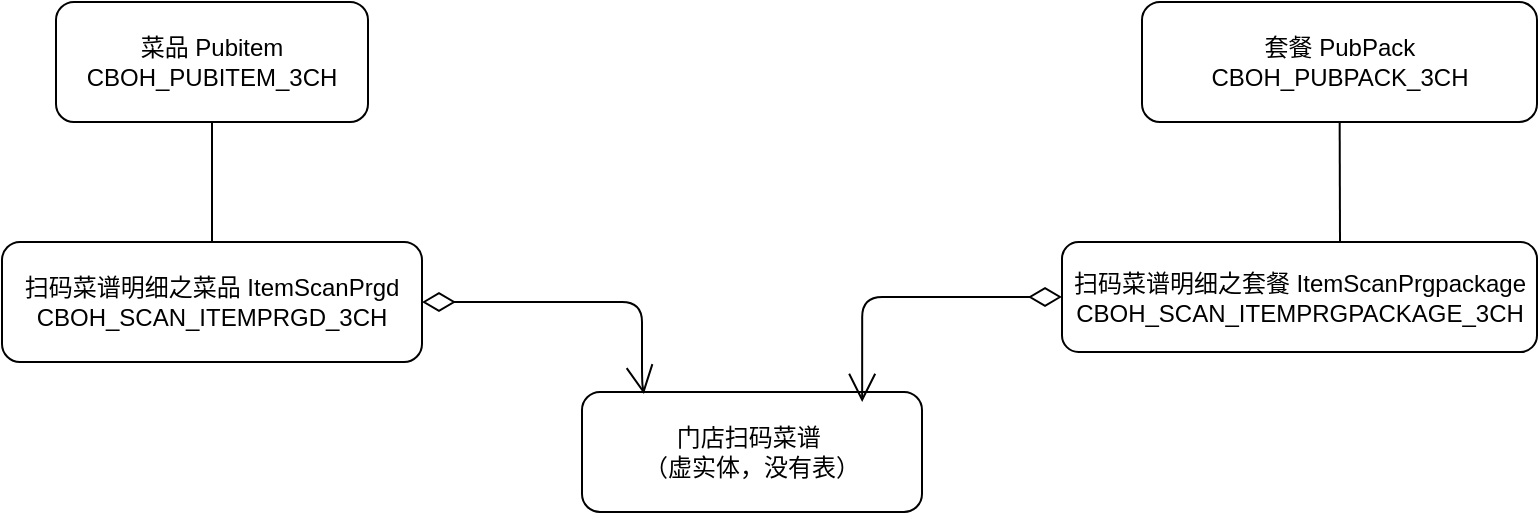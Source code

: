 <mxfile version="12.8.8" type="github">
  <diagram id="bokl1O5iEgNC-Sl1CJQJ" name="Page-1">
    <mxGraphModel dx="1116" dy="623" grid="1" gridSize="10" guides="1" tooltips="1" connect="1" arrows="1" fold="1" page="1" pageScale="1" pageWidth="827" pageHeight="1169" math="0" shadow="0">
      <root>
        <mxCell id="0" />
        <mxCell id="1" parent="0" />
        <mxCell id="Zj-SCOrm5n7-B_r6NguY-1" value="门店扫码菜谱&amp;nbsp;&lt;br&gt;（虚实体，没有表）" style="rounded=1;whiteSpace=wrap;html=1;" vertex="1" parent="1">
          <mxGeometry x="320" y="245" width="170" height="60" as="geometry" />
        </mxCell>
        <mxCell id="Zj-SCOrm5n7-B_r6NguY-2" value="菜品 Pubitem&lt;br&gt;CBOH_PUBITEM_3CH" style="rounded=1;whiteSpace=wrap;html=1;" vertex="1" parent="1">
          <mxGeometry x="57" y="50" width="156" height="60" as="geometry" />
        </mxCell>
        <mxCell id="Zj-SCOrm5n7-B_r6NguY-3" value="" style="endArrow=open;html=1;endSize=12;startArrow=diamondThin;startSize=14;startFill=0;edgeStyle=orthogonalEdgeStyle;align=left;verticalAlign=bottom;exitX=1;exitY=0.5;exitDx=0;exitDy=0;entryX=0.182;entryY=0.017;entryDx=0;entryDy=0;entryPerimeter=0;" edge="1" parent="1" source="Zj-SCOrm5n7-B_r6NguY-5" target="Zj-SCOrm5n7-B_r6NguY-1">
          <mxGeometry x="0.072" y="40" relative="1" as="geometry">
            <mxPoint x="321" y="230" as="sourcePoint" />
            <mxPoint x="382.5" y="240" as="targetPoint" />
            <Array as="points">
              <mxPoint x="350" y="200" />
              <mxPoint x="350" y="240" />
            </Array>
            <mxPoint x="40" y="40" as="offset" />
          </mxGeometry>
        </mxCell>
        <mxCell id="Zj-SCOrm5n7-B_r6NguY-4" value="扫码菜谱明细之套餐 ItemScanPrgpackage&lt;br&gt;CBOH_SCAN_ITEMPRGPACKAGE_3CH" style="rounded=1;whiteSpace=wrap;html=1;" vertex="1" parent="1">
          <mxGeometry x="560" y="170" width="237.5" height="55" as="geometry" />
        </mxCell>
        <mxCell id="Zj-SCOrm5n7-B_r6NguY-5" value="扫码菜谱明细之菜品 ItemScanPrgd&lt;br&gt;CBOH_SCAN_ITEMPRGD_3CH" style="rounded=1;whiteSpace=wrap;html=1;" vertex="1" parent="1">
          <mxGeometry x="30" y="170" width="210" height="60" as="geometry" />
        </mxCell>
        <mxCell id="Zj-SCOrm5n7-B_r6NguY-6" value="" style="endArrow=none;html=1;" edge="1" parent="1" source="Zj-SCOrm5n7-B_r6NguY-8">
          <mxGeometry width="50" height="50" relative="1" as="geometry">
            <mxPoint x="813" y="270" as="sourcePoint" />
            <mxPoint x="699" y="170" as="targetPoint" />
          </mxGeometry>
        </mxCell>
        <mxCell id="Zj-SCOrm5n7-B_r6NguY-7" value="" style="endArrow=none;html=1;" edge="1" parent="1">
          <mxGeometry width="50" height="50" relative="1" as="geometry">
            <mxPoint x="135" y="110" as="sourcePoint" />
            <mxPoint x="135" y="170" as="targetPoint" />
          </mxGeometry>
        </mxCell>
        <mxCell id="Zj-SCOrm5n7-B_r6NguY-8" value="套餐 PubPack&lt;br&gt;CBOH_PUBPACK_3CH" style="rounded=1;whiteSpace=wrap;html=1;" vertex="1" parent="1">
          <mxGeometry x="600" y="50" width="197.5" height="60" as="geometry" />
        </mxCell>
        <mxCell id="Zj-SCOrm5n7-B_r6NguY-9" value="" style="endArrow=open;html=1;endSize=12;startArrow=diamondThin;startSize=14;startFill=0;edgeStyle=orthogonalEdgeStyle;align=left;verticalAlign=bottom;exitX=0;exitY=0.5;exitDx=0;exitDy=0;entryX=0.824;entryY=0.083;entryDx=0;entryDy=0;entryPerimeter=0;" edge="1" parent="1" source="Zj-SCOrm5n7-B_r6NguY-4" target="Zj-SCOrm5n7-B_r6NguY-1">
          <mxGeometry x="0.072" y="40" relative="1" as="geometry">
            <mxPoint x="475.96" y="185" as="sourcePoint" />
            <mxPoint x="480.04" y="240" as="targetPoint" />
            <Array as="points">
              <mxPoint x="460" y="198" />
            </Array>
            <mxPoint x="40" y="40" as="offset" />
          </mxGeometry>
        </mxCell>
      </root>
    </mxGraphModel>
  </diagram>
</mxfile>
